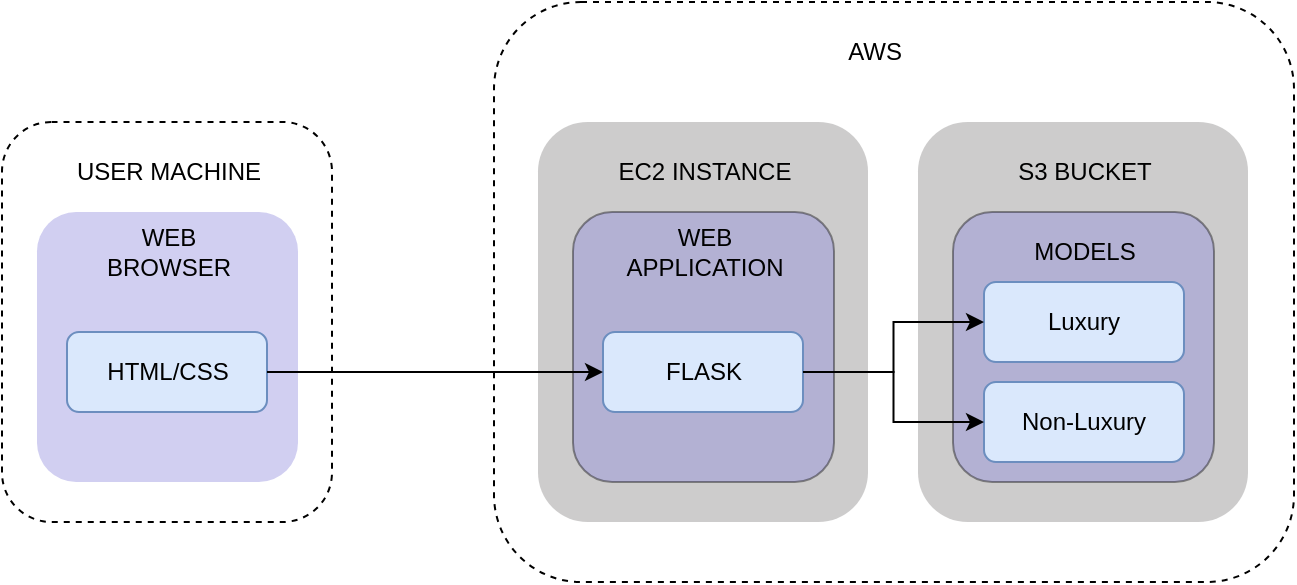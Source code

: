 <mxfile version="24.4.0" type="device">
  <diagram name="Page-1" id="PezXZgMnn7hwswySjlGL">
    <mxGraphModel dx="996" dy="577" grid="1" gridSize="10" guides="1" tooltips="1" connect="1" arrows="1" fold="1" page="1" pageScale="1" pageWidth="850" pageHeight="1100" math="0" shadow="0">
      <root>
        <mxCell id="0" />
        <mxCell id="1" parent="0" />
        <mxCell id="bQOA3nePforxI_J_57UJ-18" value="" style="rounded=1;whiteSpace=wrap;html=1;strokeColor=default;shadow=0;dashed=1;" vertex="1" parent="1">
          <mxGeometry x="308" y="40" width="400" height="290" as="geometry" />
        </mxCell>
        <mxCell id="bQOA3nePforxI_J_57UJ-1" value="" style="rounded=1;whiteSpace=wrap;html=1;fixDash=0;dashed=1;" vertex="1" parent="1">
          <mxGeometry x="62" y="100" width="165" height="200" as="geometry" />
        </mxCell>
        <mxCell id="bQOA3nePforxI_J_57UJ-2" value="USER MACHINE" style="text;html=1;align=center;verticalAlign=middle;resizable=0;points=[];autosize=1;strokeColor=none;fillColor=none;" vertex="1" parent="1">
          <mxGeometry x="85" y="110" width="120" height="30" as="geometry" />
        </mxCell>
        <mxCell id="bQOA3nePforxI_J_57UJ-5" value="" style="rounded=1;whiteSpace=wrap;html=1;opacity=40;align=center;verticalAlign=middle;fontFamily=Helvetica;fontSize=12;fontColor=default;fillColor=#8d88dd;strokeColor=none;" vertex="1" parent="1">
          <mxGeometry x="79.5" y="145" width="130.5" height="135" as="geometry" />
        </mxCell>
        <mxCell id="bQOA3nePforxI_J_57UJ-4" value="WEB&lt;div&gt;BROWSER&lt;/div&gt;" style="text;html=1;align=center;verticalAlign=middle;resizable=0;points=[];autosize=1;strokeColor=none;fillColor=none;" vertex="1" parent="1">
          <mxGeometry x="99.5" y="145" width="90" height="40" as="geometry" />
        </mxCell>
        <mxCell id="bQOA3nePforxI_J_57UJ-7" value="HTML/CSS" style="rounded=1;whiteSpace=wrap;html=1;fillColor=#dae8fc;strokeColor=#6c8ebf;" vertex="1" parent="1">
          <mxGeometry x="94.5" y="205" width="100" height="40" as="geometry" />
        </mxCell>
        <mxCell id="bQOA3nePforxI_J_57UJ-8" value="" style="rounded=1;whiteSpace=wrap;html=1;fixDash=0;strokeColor=none;fillColor=#838181;opacity=40;" vertex="1" parent="1">
          <mxGeometry x="330" y="100" width="165" height="200" as="geometry" />
        </mxCell>
        <mxCell id="bQOA3nePforxI_J_57UJ-9" value="EC2 INSTANCE" style="text;html=1;align=center;verticalAlign=middle;resizable=0;points=[];autosize=1;strokeColor=none;fillColor=none;" vertex="1" parent="1">
          <mxGeometry x="358" y="110" width="110" height="30" as="geometry" />
        </mxCell>
        <mxCell id="bQOA3nePforxI_J_57UJ-10" value="" style="rounded=1;whiteSpace=wrap;html=1;opacity=40;align=center;verticalAlign=middle;fontFamily=Helvetica;fontSize=12;fontColor=default;fillColor=#8d88dd;" vertex="1" parent="1">
          <mxGeometry x="347.5" y="145" width="130.5" height="135" as="geometry" />
        </mxCell>
        <mxCell id="bQOA3nePforxI_J_57UJ-11" value="WEB&lt;div&gt;APPLICATION&lt;/div&gt;" style="text;html=1;align=center;verticalAlign=middle;resizable=0;points=[];autosize=1;strokeColor=none;fillColor=none;" vertex="1" parent="1">
          <mxGeometry x="362.5" y="145" width="100" height="40" as="geometry" />
        </mxCell>
        <mxCell id="bQOA3nePforxI_J_57UJ-12" value="FLASK" style="rounded=1;whiteSpace=wrap;html=1;fillColor=#dae8fc;strokeColor=#6c8ebf;" vertex="1" parent="1">
          <mxGeometry x="362.5" y="205" width="100" height="40" as="geometry" />
        </mxCell>
        <mxCell id="bQOA3nePforxI_J_57UJ-13" value="" style="rounded=1;whiteSpace=wrap;html=1;fixDash=0;opacity=40;align=center;verticalAlign=middle;fontFamily=Helvetica;fontSize=12;fontColor=default;fillColor=#838181;strokeColor=none;" vertex="1" parent="1">
          <mxGeometry x="520" y="100" width="165" height="200" as="geometry" />
        </mxCell>
        <mxCell id="bQOA3nePforxI_J_57UJ-14" value="S3 BUCKET" style="text;html=1;align=center;verticalAlign=middle;resizable=0;points=[];autosize=1;strokeColor=none;fillColor=none;" vertex="1" parent="1">
          <mxGeometry x="558" y="110" width="90" height="30" as="geometry" />
        </mxCell>
        <mxCell id="bQOA3nePforxI_J_57UJ-15" value="" style="rounded=1;whiteSpace=wrap;html=1;opacity=40;align=center;verticalAlign=middle;fontFamily=Helvetica;fontSize=12;fontColor=default;fillColor=#8d88dd;" vertex="1" parent="1">
          <mxGeometry x="537.5" y="145" width="130.5" height="135" as="geometry" />
        </mxCell>
        <mxCell id="bQOA3nePforxI_J_57UJ-16" value="MODELS" style="text;html=1;align=center;verticalAlign=middle;resizable=0;points=[];autosize=1;strokeColor=none;fillColor=none;" vertex="1" parent="1">
          <mxGeometry x="567.5" y="150" width="70" height="30" as="geometry" />
        </mxCell>
        <mxCell id="bQOA3nePforxI_J_57UJ-17" value="Non-Luxury" style="rounded=1;whiteSpace=wrap;html=1;fillColor=#dae8fc;strokeColor=#6c8ebf;" vertex="1" parent="1">
          <mxGeometry x="553" y="230" width="100" height="40" as="geometry" />
        </mxCell>
        <mxCell id="bQOA3nePforxI_J_57UJ-19" value="AWS" style="text;html=1;align=center;verticalAlign=middle;resizable=0;points=[];autosize=1;strokeColor=none;fillColor=none;" vertex="1" parent="1">
          <mxGeometry x="473" y="50" width="50" height="30" as="geometry" />
        </mxCell>
        <mxCell id="bQOA3nePforxI_J_57UJ-20" value="Luxury" style="rounded=1;whiteSpace=wrap;html=1;fillColor=#dae8fc;strokeColor=#6c8ebf;" vertex="1" parent="1">
          <mxGeometry x="553" y="180" width="100" height="40" as="geometry" />
        </mxCell>
        <mxCell id="bQOA3nePforxI_J_57UJ-22" style="edgeStyle=orthogonalEdgeStyle;rounded=0;orthogonalLoop=1;jettySize=auto;html=1;exitX=1;exitY=0.5;exitDx=0;exitDy=0;entryX=0;entryY=0.5;entryDx=0;entryDy=0;" edge="1" parent="1" source="bQOA3nePforxI_J_57UJ-12" target="bQOA3nePforxI_J_57UJ-17">
          <mxGeometry relative="1" as="geometry" />
        </mxCell>
        <mxCell id="bQOA3nePforxI_J_57UJ-23" style="edgeStyle=orthogonalEdgeStyle;rounded=0;orthogonalLoop=1;jettySize=auto;html=1;exitX=1;exitY=0.5;exitDx=0;exitDy=0;" edge="1" parent="1" source="bQOA3nePforxI_J_57UJ-12" target="bQOA3nePforxI_J_57UJ-20">
          <mxGeometry relative="1" as="geometry" />
        </mxCell>
        <mxCell id="bQOA3nePforxI_J_57UJ-25" style="edgeStyle=orthogonalEdgeStyle;rounded=0;orthogonalLoop=1;jettySize=auto;html=1;exitX=1;exitY=0.5;exitDx=0;exitDy=0;entryX=0;entryY=0.5;entryDx=0;entryDy=0;" edge="1" parent="1" source="bQOA3nePforxI_J_57UJ-7" target="bQOA3nePforxI_J_57UJ-12">
          <mxGeometry relative="1" as="geometry" />
        </mxCell>
      </root>
    </mxGraphModel>
  </diagram>
</mxfile>
